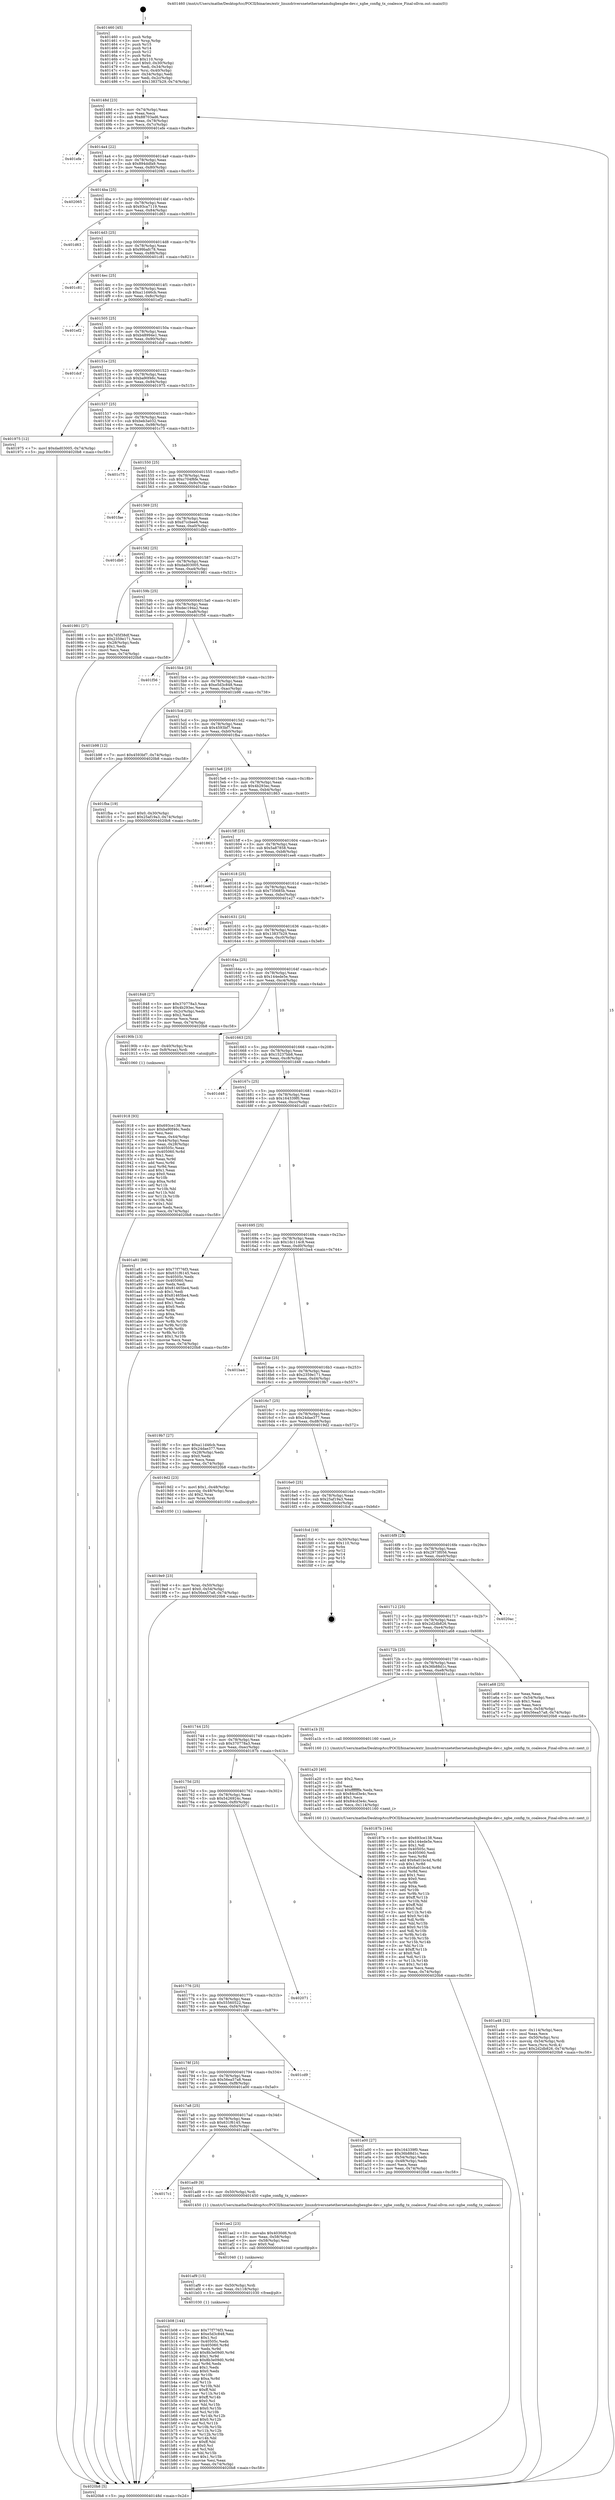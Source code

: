 digraph "0x401460" {
  label = "0x401460 (/mnt/c/Users/mathe/Desktop/tcc/POCII/binaries/extr_linuxdriversnetethernetamdxgbexgbe-dev.c_xgbe_config_tx_coalesce_Final-ollvm.out::main(0))"
  labelloc = "t"
  node[shape=record]

  Entry [label="",width=0.3,height=0.3,shape=circle,fillcolor=black,style=filled]
  "0x40148d" [label="{
     0x40148d [23]\l
     | [instrs]\l
     &nbsp;&nbsp;0x40148d \<+3\>: mov -0x74(%rbp),%eax\l
     &nbsp;&nbsp;0x401490 \<+2\>: mov %eax,%ecx\l
     &nbsp;&nbsp;0x401492 \<+6\>: sub $0x88703ad6,%ecx\l
     &nbsp;&nbsp;0x401498 \<+3\>: mov %eax,-0x78(%rbp)\l
     &nbsp;&nbsp;0x40149b \<+3\>: mov %ecx,-0x7c(%rbp)\l
     &nbsp;&nbsp;0x40149e \<+6\>: je 0000000000401efe \<main+0xa9e\>\l
  }"]
  "0x401efe" [label="{
     0x401efe\l
  }", style=dashed]
  "0x4014a4" [label="{
     0x4014a4 [22]\l
     | [instrs]\l
     &nbsp;&nbsp;0x4014a4 \<+5\>: jmp 00000000004014a9 \<main+0x49\>\l
     &nbsp;&nbsp;0x4014a9 \<+3\>: mov -0x78(%rbp),%eax\l
     &nbsp;&nbsp;0x4014ac \<+5\>: sub $0x894ddfa9,%eax\l
     &nbsp;&nbsp;0x4014b1 \<+3\>: mov %eax,-0x80(%rbp)\l
     &nbsp;&nbsp;0x4014b4 \<+6\>: je 0000000000402065 \<main+0xc05\>\l
  }"]
  Exit [label="",width=0.3,height=0.3,shape=circle,fillcolor=black,style=filled,peripheries=2]
  "0x402065" [label="{
     0x402065\l
  }", style=dashed]
  "0x4014ba" [label="{
     0x4014ba [25]\l
     | [instrs]\l
     &nbsp;&nbsp;0x4014ba \<+5\>: jmp 00000000004014bf \<main+0x5f\>\l
     &nbsp;&nbsp;0x4014bf \<+3\>: mov -0x78(%rbp),%eax\l
     &nbsp;&nbsp;0x4014c2 \<+5\>: sub $0x93ca7119,%eax\l
     &nbsp;&nbsp;0x4014c7 \<+6\>: mov %eax,-0x84(%rbp)\l
     &nbsp;&nbsp;0x4014cd \<+6\>: je 0000000000401d63 \<main+0x903\>\l
  }"]
  "0x401b08" [label="{
     0x401b08 [144]\l
     | [instrs]\l
     &nbsp;&nbsp;0x401b08 \<+5\>: mov $0x77f776f3,%eax\l
     &nbsp;&nbsp;0x401b0d \<+5\>: mov $0xe5d3c848,%esi\l
     &nbsp;&nbsp;0x401b12 \<+2\>: mov $0x1,%cl\l
     &nbsp;&nbsp;0x401b14 \<+7\>: mov 0x40505c,%edx\l
     &nbsp;&nbsp;0x401b1b \<+8\>: mov 0x405060,%r8d\l
     &nbsp;&nbsp;0x401b23 \<+3\>: mov %edx,%r9d\l
     &nbsp;&nbsp;0x401b26 \<+7\>: add $0x8b3e09d0,%r9d\l
     &nbsp;&nbsp;0x401b2d \<+4\>: sub $0x1,%r9d\l
     &nbsp;&nbsp;0x401b31 \<+7\>: sub $0x8b3e09d0,%r9d\l
     &nbsp;&nbsp;0x401b38 \<+4\>: imul %r9d,%edx\l
     &nbsp;&nbsp;0x401b3c \<+3\>: and $0x1,%edx\l
     &nbsp;&nbsp;0x401b3f \<+3\>: cmp $0x0,%edx\l
     &nbsp;&nbsp;0x401b42 \<+4\>: sete %r10b\l
     &nbsp;&nbsp;0x401b46 \<+4\>: cmp $0xa,%r8d\l
     &nbsp;&nbsp;0x401b4a \<+4\>: setl %r11b\l
     &nbsp;&nbsp;0x401b4e \<+3\>: mov %r10b,%bl\l
     &nbsp;&nbsp;0x401b51 \<+3\>: xor $0xff,%bl\l
     &nbsp;&nbsp;0x401b54 \<+3\>: mov %r11b,%r14b\l
     &nbsp;&nbsp;0x401b57 \<+4\>: xor $0xff,%r14b\l
     &nbsp;&nbsp;0x401b5b \<+3\>: xor $0x0,%cl\l
     &nbsp;&nbsp;0x401b5e \<+3\>: mov %bl,%r15b\l
     &nbsp;&nbsp;0x401b61 \<+4\>: and $0x0,%r15b\l
     &nbsp;&nbsp;0x401b65 \<+3\>: and %cl,%r10b\l
     &nbsp;&nbsp;0x401b68 \<+3\>: mov %r14b,%r12b\l
     &nbsp;&nbsp;0x401b6b \<+4\>: and $0x0,%r12b\l
     &nbsp;&nbsp;0x401b6f \<+3\>: and %cl,%r11b\l
     &nbsp;&nbsp;0x401b72 \<+3\>: or %r10b,%r15b\l
     &nbsp;&nbsp;0x401b75 \<+3\>: or %r11b,%r12b\l
     &nbsp;&nbsp;0x401b78 \<+3\>: xor %r12b,%r15b\l
     &nbsp;&nbsp;0x401b7b \<+3\>: or %r14b,%bl\l
     &nbsp;&nbsp;0x401b7e \<+3\>: xor $0xff,%bl\l
     &nbsp;&nbsp;0x401b81 \<+3\>: or $0x0,%cl\l
     &nbsp;&nbsp;0x401b84 \<+2\>: and %cl,%bl\l
     &nbsp;&nbsp;0x401b86 \<+3\>: or %bl,%r15b\l
     &nbsp;&nbsp;0x401b89 \<+4\>: test $0x1,%r15b\l
     &nbsp;&nbsp;0x401b8d \<+3\>: cmovne %esi,%eax\l
     &nbsp;&nbsp;0x401b90 \<+3\>: mov %eax,-0x74(%rbp)\l
     &nbsp;&nbsp;0x401b93 \<+5\>: jmp 00000000004020b8 \<main+0xc58\>\l
  }"]
  "0x401d63" [label="{
     0x401d63\l
  }", style=dashed]
  "0x4014d3" [label="{
     0x4014d3 [25]\l
     | [instrs]\l
     &nbsp;&nbsp;0x4014d3 \<+5\>: jmp 00000000004014d8 \<main+0x78\>\l
     &nbsp;&nbsp;0x4014d8 \<+3\>: mov -0x78(%rbp),%eax\l
     &nbsp;&nbsp;0x4014db \<+5\>: sub $0x99bafc78,%eax\l
     &nbsp;&nbsp;0x4014e0 \<+6\>: mov %eax,-0x88(%rbp)\l
     &nbsp;&nbsp;0x4014e6 \<+6\>: je 0000000000401c81 \<main+0x821\>\l
  }"]
  "0x401af9" [label="{
     0x401af9 [15]\l
     | [instrs]\l
     &nbsp;&nbsp;0x401af9 \<+4\>: mov -0x50(%rbp),%rdi\l
     &nbsp;&nbsp;0x401afd \<+6\>: mov %eax,-0x118(%rbp)\l
     &nbsp;&nbsp;0x401b03 \<+5\>: call 0000000000401030 \<free@plt\>\l
     | [calls]\l
     &nbsp;&nbsp;0x401030 \{1\} (unknown)\l
  }"]
  "0x401c81" [label="{
     0x401c81\l
  }", style=dashed]
  "0x4014ec" [label="{
     0x4014ec [25]\l
     | [instrs]\l
     &nbsp;&nbsp;0x4014ec \<+5\>: jmp 00000000004014f1 \<main+0x91\>\l
     &nbsp;&nbsp;0x4014f1 \<+3\>: mov -0x78(%rbp),%eax\l
     &nbsp;&nbsp;0x4014f4 \<+5\>: sub $0xa11d46cb,%eax\l
     &nbsp;&nbsp;0x4014f9 \<+6\>: mov %eax,-0x8c(%rbp)\l
     &nbsp;&nbsp;0x4014ff \<+6\>: je 0000000000401ef2 \<main+0xa92\>\l
  }"]
  "0x401ae2" [label="{
     0x401ae2 [23]\l
     | [instrs]\l
     &nbsp;&nbsp;0x401ae2 \<+10\>: movabs $0x4030d6,%rdi\l
     &nbsp;&nbsp;0x401aec \<+3\>: mov %eax,-0x58(%rbp)\l
     &nbsp;&nbsp;0x401aef \<+3\>: mov -0x58(%rbp),%esi\l
     &nbsp;&nbsp;0x401af2 \<+2\>: mov $0x0,%al\l
     &nbsp;&nbsp;0x401af4 \<+5\>: call 0000000000401040 \<printf@plt\>\l
     | [calls]\l
     &nbsp;&nbsp;0x401040 \{1\} (unknown)\l
  }"]
  "0x401ef2" [label="{
     0x401ef2\l
  }", style=dashed]
  "0x401505" [label="{
     0x401505 [25]\l
     | [instrs]\l
     &nbsp;&nbsp;0x401505 \<+5\>: jmp 000000000040150a \<main+0xaa\>\l
     &nbsp;&nbsp;0x40150a \<+3\>: mov -0x78(%rbp),%eax\l
     &nbsp;&nbsp;0x40150d \<+5\>: sub $0xb48994e1,%eax\l
     &nbsp;&nbsp;0x401512 \<+6\>: mov %eax,-0x90(%rbp)\l
     &nbsp;&nbsp;0x401518 \<+6\>: je 0000000000401dcf \<main+0x96f\>\l
  }"]
  "0x4017c1" [label="{
     0x4017c1\l
  }", style=dashed]
  "0x401dcf" [label="{
     0x401dcf\l
  }", style=dashed]
  "0x40151e" [label="{
     0x40151e [25]\l
     | [instrs]\l
     &nbsp;&nbsp;0x40151e \<+5\>: jmp 0000000000401523 \<main+0xc3\>\l
     &nbsp;&nbsp;0x401523 \<+3\>: mov -0x78(%rbp),%eax\l
     &nbsp;&nbsp;0x401526 \<+5\>: sub $0xba90f46c,%eax\l
     &nbsp;&nbsp;0x40152b \<+6\>: mov %eax,-0x94(%rbp)\l
     &nbsp;&nbsp;0x401531 \<+6\>: je 0000000000401975 \<main+0x515\>\l
  }"]
  "0x401ad9" [label="{
     0x401ad9 [9]\l
     | [instrs]\l
     &nbsp;&nbsp;0x401ad9 \<+4\>: mov -0x50(%rbp),%rdi\l
     &nbsp;&nbsp;0x401add \<+5\>: call 0000000000401450 \<xgbe_config_tx_coalesce\>\l
     | [calls]\l
     &nbsp;&nbsp;0x401450 \{1\} (/mnt/c/Users/mathe/Desktop/tcc/POCII/binaries/extr_linuxdriversnetethernetamdxgbexgbe-dev.c_xgbe_config_tx_coalesce_Final-ollvm.out::xgbe_config_tx_coalesce)\l
  }"]
  "0x401975" [label="{
     0x401975 [12]\l
     | [instrs]\l
     &nbsp;&nbsp;0x401975 \<+7\>: movl $0xdad03005,-0x74(%rbp)\l
     &nbsp;&nbsp;0x40197c \<+5\>: jmp 00000000004020b8 \<main+0xc58\>\l
  }"]
  "0x401537" [label="{
     0x401537 [25]\l
     | [instrs]\l
     &nbsp;&nbsp;0x401537 \<+5\>: jmp 000000000040153c \<main+0xdc\>\l
     &nbsp;&nbsp;0x40153c \<+3\>: mov -0x78(%rbp),%eax\l
     &nbsp;&nbsp;0x40153f \<+5\>: sub $0xbeb3a032,%eax\l
     &nbsp;&nbsp;0x401544 \<+6\>: mov %eax,-0x98(%rbp)\l
     &nbsp;&nbsp;0x40154a \<+6\>: je 0000000000401c75 \<main+0x815\>\l
  }"]
  "0x401a48" [label="{
     0x401a48 [32]\l
     | [instrs]\l
     &nbsp;&nbsp;0x401a48 \<+6\>: mov -0x114(%rbp),%ecx\l
     &nbsp;&nbsp;0x401a4e \<+3\>: imul %eax,%ecx\l
     &nbsp;&nbsp;0x401a51 \<+4\>: mov -0x50(%rbp),%rsi\l
     &nbsp;&nbsp;0x401a55 \<+4\>: movslq -0x54(%rbp),%rdi\l
     &nbsp;&nbsp;0x401a59 \<+3\>: mov %ecx,(%rsi,%rdi,4)\l
     &nbsp;&nbsp;0x401a5c \<+7\>: movl $0x2d2db826,-0x74(%rbp)\l
     &nbsp;&nbsp;0x401a63 \<+5\>: jmp 00000000004020b8 \<main+0xc58\>\l
  }"]
  "0x401c75" [label="{
     0x401c75\l
  }", style=dashed]
  "0x401550" [label="{
     0x401550 [25]\l
     | [instrs]\l
     &nbsp;&nbsp;0x401550 \<+5\>: jmp 0000000000401555 \<main+0xf5\>\l
     &nbsp;&nbsp;0x401555 \<+3\>: mov -0x78(%rbp),%eax\l
     &nbsp;&nbsp;0x401558 \<+5\>: sub $0xc704f6fe,%eax\l
     &nbsp;&nbsp;0x40155d \<+6\>: mov %eax,-0x9c(%rbp)\l
     &nbsp;&nbsp;0x401563 \<+6\>: je 0000000000401fae \<main+0xb4e\>\l
  }"]
  "0x401a20" [label="{
     0x401a20 [40]\l
     | [instrs]\l
     &nbsp;&nbsp;0x401a20 \<+5\>: mov $0x2,%ecx\l
     &nbsp;&nbsp;0x401a25 \<+1\>: cltd\l
     &nbsp;&nbsp;0x401a26 \<+2\>: idiv %ecx\l
     &nbsp;&nbsp;0x401a28 \<+6\>: imul $0xfffffffe,%edx,%ecx\l
     &nbsp;&nbsp;0x401a2e \<+6\>: sub $0x84cd3e4c,%ecx\l
     &nbsp;&nbsp;0x401a34 \<+3\>: add $0x1,%ecx\l
     &nbsp;&nbsp;0x401a37 \<+6\>: add $0x84cd3e4c,%ecx\l
     &nbsp;&nbsp;0x401a3d \<+6\>: mov %ecx,-0x114(%rbp)\l
     &nbsp;&nbsp;0x401a43 \<+5\>: call 0000000000401160 \<next_i\>\l
     | [calls]\l
     &nbsp;&nbsp;0x401160 \{1\} (/mnt/c/Users/mathe/Desktop/tcc/POCII/binaries/extr_linuxdriversnetethernetamdxgbexgbe-dev.c_xgbe_config_tx_coalesce_Final-ollvm.out::next_i)\l
  }"]
  "0x401fae" [label="{
     0x401fae\l
  }", style=dashed]
  "0x401569" [label="{
     0x401569 [25]\l
     | [instrs]\l
     &nbsp;&nbsp;0x401569 \<+5\>: jmp 000000000040156e \<main+0x10e\>\l
     &nbsp;&nbsp;0x40156e \<+3\>: mov -0x78(%rbp),%eax\l
     &nbsp;&nbsp;0x401571 \<+5\>: sub $0xd7ccbee6,%eax\l
     &nbsp;&nbsp;0x401576 \<+6\>: mov %eax,-0xa0(%rbp)\l
     &nbsp;&nbsp;0x40157c \<+6\>: je 0000000000401db0 \<main+0x950\>\l
  }"]
  "0x4017a8" [label="{
     0x4017a8 [25]\l
     | [instrs]\l
     &nbsp;&nbsp;0x4017a8 \<+5\>: jmp 00000000004017ad \<main+0x34d\>\l
     &nbsp;&nbsp;0x4017ad \<+3\>: mov -0x78(%rbp),%eax\l
     &nbsp;&nbsp;0x4017b0 \<+5\>: sub $0x631f6145,%eax\l
     &nbsp;&nbsp;0x4017b5 \<+6\>: mov %eax,-0xfc(%rbp)\l
     &nbsp;&nbsp;0x4017bb \<+6\>: je 0000000000401ad9 \<main+0x679\>\l
  }"]
  "0x401db0" [label="{
     0x401db0\l
  }", style=dashed]
  "0x401582" [label="{
     0x401582 [25]\l
     | [instrs]\l
     &nbsp;&nbsp;0x401582 \<+5\>: jmp 0000000000401587 \<main+0x127\>\l
     &nbsp;&nbsp;0x401587 \<+3\>: mov -0x78(%rbp),%eax\l
     &nbsp;&nbsp;0x40158a \<+5\>: sub $0xdad03005,%eax\l
     &nbsp;&nbsp;0x40158f \<+6\>: mov %eax,-0xa4(%rbp)\l
     &nbsp;&nbsp;0x401595 \<+6\>: je 0000000000401981 \<main+0x521\>\l
  }"]
  "0x401a00" [label="{
     0x401a00 [27]\l
     | [instrs]\l
     &nbsp;&nbsp;0x401a00 \<+5\>: mov $0x164339f0,%eax\l
     &nbsp;&nbsp;0x401a05 \<+5\>: mov $0x36b88d1c,%ecx\l
     &nbsp;&nbsp;0x401a0a \<+3\>: mov -0x54(%rbp),%edx\l
     &nbsp;&nbsp;0x401a0d \<+3\>: cmp -0x48(%rbp),%edx\l
     &nbsp;&nbsp;0x401a10 \<+3\>: cmovl %ecx,%eax\l
     &nbsp;&nbsp;0x401a13 \<+3\>: mov %eax,-0x74(%rbp)\l
     &nbsp;&nbsp;0x401a16 \<+5\>: jmp 00000000004020b8 \<main+0xc58\>\l
  }"]
  "0x401981" [label="{
     0x401981 [27]\l
     | [instrs]\l
     &nbsp;&nbsp;0x401981 \<+5\>: mov $0x7d5f38df,%eax\l
     &nbsp;&nbsp;0x401986 \<+5\>: mov $0x2359e171,%ecx\l
     &nbsp;&nbsp;0x40198b \<+3\>: mov -0x28(%rbp),%edx\l
     &nbsp;&nbsp;0x40198e \<+3\>: cmp $0x1,%edx\l
     &nbsp;&nbsp;0x401991 \<+3\>: cmovl %ecx,%eax\l
     &nbsp;&nbsp;0x401994 \<+3\>: mov %eax,-0x74(%rbp)\l
     &nbsp;&nbsp;0x401997 \<+5\>: jmp 00000000004020b8 \<main+0xc58\>\l
  }"]
  "0x40159b" [label="{
     0x40159b [25]\l
     | [instrs]\l
     &nbsp;&nbsp;0x40159b \<+5\>: jmp 00000000004015a0 \<main+0x140\>\l
     &nbsp;&nbsp;0x4015a0 \<+3\>: mov -0x78(%rbp),%eax\l
     &nbsp;&nbsp;0x4015a3 \<+5\>: sub $0xdec194a2,%eax\l
     &nbsp;&nbsp;0x4015a8 \<+6\>: mov %eax,-0xa8(%rbp)\l
     &nbsp;&nbsp;0x4015ae \<+6\>: je 0000000000401f56 \<main+0xaf6\>\l
  }"]
  "0x40178f" [label="{
     0x40178f [25]\l
     | [instrs]\l
     &nbsp;&nbsp;0x40178f \<+5\>: jmp 0000000000401794 \<main+0x334\>\l
     &nbsp;&nbsp;0x401794 \<+3\>: mov -0x78(%rbp),%eax\l
     &nbsp;&nbsp;0x401797 \<+5\>: sub $0x56ea57a8,%eax\l
     &nbsp;&nbsp;0x40179c \<+6\>: mov %eax,-0xf8(%rbp)\l
     &nbsp;&nbsp;0x4017a2 \<+6\>: je 0000000000401a00 \<main+0x5a0\>\l
  }"]
  "0x401f56" [label="{
     0x401f56\l
  }", style=dashed]
  "0x4015b4" [label="{
     0x4015b4 [25]\l
     | [instrs]\l
     &nbsp;&nbsp;0x4015b4 \<+5\>: jmp 00000000004015b9 \<main+0x159\>\l
     &nbsp;&nbsp;0x4015b9 \<+3\>: mov -0x78(%rbp),%eax\l
     &nbsp;&nbsp;0x4015bc \<+5\>: sub $0xe5d3c848,%eax\l
     &nbsp;&nbsp;0x4015c1 \<+6\>: mov %eax,-0xac(%rbp)\l
     &nbsp;&nbsp;0x4015c7 \<+6\>: je 0000000000401b98 \<main+0x738\>\l
  }"]
  "0x401cd9" [label="{
     0x401cd9\l
  }", style=dashed]
  "0x401b98" [label="{
     0x401b98 [12]\l
     | [instrs]\l
     &nbsp;&nbsp;0x401b98 \<+7\>: movl $0x4593bf7,-0x74(%rbp)\l
     &nbsp;&nbsp;0x401b9f \<+5\>: jmp 00000000004020b8 \<main+0xc58\>\l
  }"]
  "0x4015cd" [label="{
     0x4015cd [25]\l
     | [instrs]\l
     &nbsp;&nbsp;0x4015cd \<+5\>: jmp 00000000004015d2 \<main+0x172\>\l
     &nbsp;&nbsp;0x4015d2 \<+3\>: mov -0x78(%rbp),%eax\l
     &nbsp;&nbsp;0x4015d5 \<+5\>: sub $0x4593bf7,%eax\l
     &nbsp;&nbsp;0x4015da \<+6\>: mov %eax,-0xb0(%rbp)\l
     &nbsp;&nbsp;0x4015e0 \<+6\>: je 0000000000401fba \<main+0xb5a\>\l
  }"]
  "0x401776" [label="{
     0x401776 [25]\l
     | [instrs]\l
     &nbsp;&nbsp;0x401776 \<+5\>: jmp 000000000040177b \<main+0x31b\>\l
     &nbsp;&nbsp;0x40177b \<+3\>: mov -0x78(%rbp),%eax\l
     &nbsp;&nbsp;0x40177e \<+5\>: sub $0x55560522,%eax\l
     &nbsp;&nbsp;0x401783 \<+6\>: mov %eax,-0xf4(%rbp)\l
     &nbsp;&nbsp;0x401789 \<+6\>: je 0000000000401cd9 \<main+0x879\>\l
  }"]
  "0x401fba" [label="{
     0x401fba [19]\l
     | [instrs]\l
     &nbsp;&nbsp;0x401fba \<+7\>: movl $0x0,-0x30(%rbp)\l
     &nbsp;&nbsp;0x401fc1 \<+7\>: movl $0x25af19a3,-0x74(%rbp)\l
     &nbsp;&nbsp;0x401fc8 \<+5\>: jmp 00000000004020b8 \<main+0xc58\>\l
  }"]
  "0x4015e6" [label="{
     0x4015e6 [25]\l
     | [instrs]\l
     &nbsp;&nbsp;0x4015e6 \<+5\>: jmp 00000000004015eb \<main+0x18b\>\l
     &nbsp;&nbsp;0x4015eb \<+3\>: mov -0x78(%rbp),%eax\l
     &nbsp;&nbsp;0x4015ee \<+5\>: sub $0x4b293ec,%eax\l
     &nbsp;&nbsp;0x4015f3 \<+6\>: mov %eax,-0xb4(%rbp)\l
     &nbsp;&nbsp;0x4015f9 \<+6\>: je 0000000000401863 \<main+0x403\>\l
  }"]
  "0x402071" [label="{
     0x402071\l
  }", style=dashed]
  "0x401863" [label="{
     0x401863\l
  }", style=dashed]
  "0x4015ff" [label="{
     0x4015ff [25]\l
     | [instrs]\l
     &nbsp;&nbsp;0x4015ff \<+5\>: jmp 0000000000401604 \<main+0x1a4\>\l
     &nbsp;&nbsp;0x401604 \<+3\>: mov -0x78(%rbp),%eax\l
     &nbsp;&nbsp;0x401607 \<+5\>: sub $0x5a87858,%eax\l
     &nbsp;&nbsp;0x40160c \<+6\>: mov %eax,-0xb8(%rbp)\l
     &nbsp;&nbsp;0x401612 \<+6\>: je 0000000000401ee6 \<main+0xa86\>\l
  }"]
  "0x4019e9" [label="{
     0x4019e9 [23]\l
     | [instrs]\l
     &nbsp;&nbsp;0x4019e9 \<+4\>: mov %rax,-0x50(%rbp)\l
     &nbsp;&nbsp;0x4019ed \<+7\>: movl $0x0,-0x54(%rbp)\l
     &nbsp;&nbsp;0x4019f4 \<+7\>: movl $0x56ea57a8,-0x74(%rbp)\l
     &nbsp;&nbsp;0x4019fb \<+5\>: jmp 00000000004020b8 \<main+0xc58\>\l
  }"]
  "0x401ee6" [label="{
     0x401ee6\l
  }", style=dashed]
  "0x401618" [label="{
     0x401618 [25]\l
     | [instrs]\l
     &nbsp;&nbsp;0x401618 \<+5\>: jmp 000000000040161d \<main+0x1bd\>\l
     &nbsp;&nbsp;0x40161d \<+3\>: mov -0x78(%rbp),%eax\l
     &nbsp;&nbsp;0x401620 \<+5\>: sub $0x735685b,%eax\l
     &nbsp;&nbsp;0x401625 \<+6\>: mov %eax,-0xbc(%rbp)\l
     &nbsp;&nbsp;0x40162b \<+6\>: je 0000000000401e27 \<main+0x9c7\>\l
  }"]
  "0x401918" [label="{
     0x401918 [93]\l
     | [instrs]\l
     &nbsp;&nbsp;0x401918 \<+5\>: mov $0x693ce138,%ecx\l
     &nbsp;&nbsp;0x40191d \<+5\>: mov $0xba90f46c,%edx\l
     &nbsp;&nbsp;0x401922 \<+2\>: xor %esi,%esi\l
     &nbsp;&nbsp;0x401924 \<+3\>: mov %eax,-0x44(%rbp)\l
     &nbsp;&nbsp;0x401927 \<+3\>: mov -0x44(%rbp),%eax\l
     &nbsp;&nbsp;0x40192a \<+3\>: mov %eax,-0x28(%rbp)\l
     &nbsp;&nbsp;0x40192d \<+7\>: mov 0x40505c,%eax\l
     &nbsp;&nbsp;0x401934 \<+8\>: mov 0x405060,%r8d\l
     &nbsp;&nbsp;0x40193c \<+3\>: sub $0x1,%esi\l
     &nbsp;&nbsp;0x40193f \<+3\>: mov %eax,%r9d\l
     &nbsp;&nbsp;0x401942 \<+3\>: add %esi,%r9d\l
     &nbsp;&nbsp;0x401945 \<+4\>: imul %r9d,%eax\l
     &nbsp;&nbsp;0x401949 \<+3\>: and $0x1,%eax\l
     &nbsp;&nbsp;0x40194c \<+3\>: cmp $0x0,%eax\l
     &nbsp;&nbsp;0x40194f \<+4\>: sete %r10b\l
     &nbsp;&nbsp;0x401953 \<+4\>: cmp $0xa,%r8d\l
     &nbsp;&nbsp;0x401957 \<+4\>: setl %r11b\l
     &nbsp;&nbsp;0x40195b \<+3\>: mov %r10b,%bl\l
     &nbsp;&nbsp;0x40195e \<+3\>: and %r11b,%bl\l
     &nbsp;&nbsp;0x401961 \<+3\>: xor %r11b,%r10b\l
     &nbsp;&nbsp;0x401964 \<+3\>: or %r10b,%bl\l
     &nbsp;&nbsp;0x401967 \<+3\>: test $0x1,%bl\l
     &nbsp;&nbsp;0x40196a \<+3\>: cmovne %edx,%ecx\l
     &nbsp;&nbsp;0x40196d \<+3\>: mov %ecx,-0x74(%rbp)\l
     &nbsp;&nbsp;0x401970 \<+5\>: jmp 00000000004020b8 \<main+0xc58\>\l
  }"]
  "0x401e27" [label="{
     0x401e27\l
  }", style=dashed]
  "0x401631" [label="{
     0x401631 [25]\l
     | [instrs]\l
     &nbsp;&nbsp;0x401631 \<+5\>: jmp 0000000000401636 \<main+0x1d6\>\l
     &nbsp;&nbsp;0x401636 \<+3\>: mov -0x78(%rbp),%eax\l
     &nbsp;&nbsp;0x401639 \<+5\>: sub $0x13837b29,%eax\l
     &nbsp;&nbsp;0x40163e \<+6\>: mov %eax,-0xc0(%rbp)\l
     &nbsp;&nbsp;0x401644 \<+6\>: je 0000000000401848 \<main+0x3e8\>\l
  }"]
  "0x40175d" [label="{
     0x40175d [25]\l
     | [instrs]\l
     &nbsp;&nbsp;0x40175d \<+5\>: jmp 0000000000401762 \<main+0x302\>\l
     &nbsp;&nbsp;0x401762 \<+3\>: mov -0x78(%rbp),%eax\l
     &nbsp;&nbsp;0x401765 \<+5\>: sub $0x5426924c,%eax\l
     &nbsp;&nbsp;0x40176a \<+6\>: mov %eax,-0xf0(%rbp)\l
     &nbsp;&nbsp;0x401770 \<+6\>: je 0000000000402071 \<main+0xc11\>\l
  }"]
  "0x401848" [label="{
     0x401848 [27]\l
     | [instrs]\l
     &nbsp;&nbsp;0x401848 \<+5\>: mov $0x370778a3,%eax\l
     &nbsp;&nbsp;0x40184d \<+5\>: mov $0x4b293ec,%ecx\l
     &nbsp;&nbsp;0x401852 \<+3\>: mov -0x2c(%rbp),%edx\l
     &nbsp;&nbsp;0x401855 \<+3\>: cmp $0x2,%edx\l
     &nbsp;&nbsp;0x401858 \<+3\>: cmovne %ecx,%eax\l
     &nbsp;&nbsp;0x40185b \<+3\>: mov %eax,-0x74(%rbp)\l
     &nbsp;&nbsp;0x40185e \<+5\>: jmp 00000000004020b8 \<main+0xc58\>\l
  }"]
  "0x40164a" [label="{
     0x40164a [25]\l
     | [instrs]\l
     &nbsp;&nbsp;0x40164a \<+5\>: jmp 000000000040164f \<main+0x1ef\>\l
     &nbsp;&nbsp;0x40164f \<+3\>: mov -0x78(%rbp),%eax\l
     &nbsp;&nbsp;0x401652 \<+5\>: sub $0x144ede5e,%eax\l
     &nbsp;&nbsp;0x401657 \<+6\>: mov %eax,-0xc4(%rbp)\l
     &nbsp;&nbsp;0x40165d \<+6\>: je 000000000040190b \<main+0x4ab\>\l
  }"]
  "0x4020b8" [label="{
     0x4020b8 [5]\l
     | [instrs]\l
     &nbsp;&nbsp;0x4020b8 \<+5\>: jmp 000000000040148d \<main+0x2d\>\l
  }"]
  "0x401460" [label="{
     0x401460 [45]\l
     | [instrs]\l
     &nbsp;&nbsp;0x401460 \<+1\>: push %rbp\l
     &nbsp;&nbsp;0x401461 \<+3\>: mov %rsp,%rbp\l
     &nbsp;&nbsp;0x401464 \<+2\>: push %r15\l
     &nbsp;&nbsp;0x401466 \<+2\>: push %r14\l
     &nbsp;&nbsp;0x401468 \<+2\>: push %r12\l
     &nbsp;&nbsp;0x40146a \<+1\>: push %rbx\l
     &nbsp;&nbsp;0x40146b \<+7\>: sub $0x110,%rsp\l
     &nbsp;&nbsp;0x401472 \<+7\>: movl $0x0,-0x30(%rbp)\l
     &nbsp;&nbsp;0x401479 \<+3\>: mov %edi,-0x34(%rbp)\l
     &nbsp;&nbsp;0x40147c \<+4\>: mov %rsi,-0x40(%rbp)\l
     &nbsp;&nbsp;0x401480 \<+3\>: mov -0x34(%rbp),%edi\l
     &nbsp;&nbsp;0x401483 \<+3\>: mov %edi,-0x2c(%rbp)\l
     &nbsp;&nbsp;0x401486 \<+7\>: movl $0x13837b29,-0x74(%rbp)\l
  }"]
  "0x40187b" [label="{
     0x40187b [144]\l
     | [instrs]\l
     &nbsp;&nbsp;0x40187b \<+5\>: mov $0x693ce138,%eax\l
     &nbsp;&nbsp;0x401880 \<+5\>: mov $0x144ede5e,%ecx\l
     &nbsp;&nbsp;0x401885 \<+2\>: mov $0x1,%dl\l
     &nbsp;&nbsp;0x401887 \<+7\>: mov 0x40505c,%esi\l
     &nbsp;&nbsp;0x40188e \<+7\>: mov 0x405060,%edi\l
     &nbsp;&nbsp;0x401895 \<+3\>: mov %esi,%r8d\l
     &nbsp;&nbsp;0x401898 \<+7\>: add $0x6a01bc4d,%r8d\l
     &nbsp;&nbsp;0x40189f \<+4\>: sub $0x1,%r8d\l
     &nbsp;&nbsp;0x4018a3 \<+7\>: sub $0x6a01bc4d,%r8d\l
     &nbsp;&nbsp;0x4018aa \<+4\>: imul %r8d,%esi\l
     &nbsp;&nbsp;0x4018ae \<+3\>: and $0x1,%esi\l
     &nbsp;&nbsp;0x4018b1 \<+3\>: cmp $0x0,%esi\l
     &nbsp;&nbsp;0x4018b4 \<+4\>: sete %r9b\l
     &nbsp;&nbsp;0x4018b8 \<+3\>: cmp $0xa,%edi\l
     &nbsp;&nbsp;0x4018bb \<+4\>: setl %r10b\l
     &nbsp;&nbsp;0x4018bf \<+3\>: mov %r9b,%r11b\l
     &nbsp;&nbsp;0x4018c2 \<+4\>: xor $0xff,%r11b\l
     &nbsp;&nbsp;0x4018c6 \<+3\>: mov %r10b,%bl\l
     &nbsp;&nbsp;0x4018c9 \<+3\>: xor $0xff,%bl\l
     &nbsp;&nbsp;0x4018cc \<+3\>: xor $0x0,%dl\l
     &nbsp;&nbsp;0x4018cf \<+3\>: mov %r11b,%r14b\l
     &nbsp;&nbsp;0x4018d2 \<+4\>: and $0x0,%r14b\l
     &nbsp;&nbsp;0x4018d6 \<+3\>: and %dl,%r9b\l
     &nbsp;&nbsp;0x4018d9 \<+3\>: mov %bl,%r15b\l
     &nbsp;&nbsp;0x4018dc \<+4\>: and $0x0,%r15b\l
     &nbsp;&nbsp;0x4018e0 \<+3\>: and %dl,%r10b\l
     &nbsp;&nbsp;0x4018e3 \<+3\>: or %r9b,%r14b\l
     &nbsp;&nbsp;0x4018e6 \<+3\>: or %r10b,%r15b\l
     &nbsp;&nbsp;0x4018e9 \<+3\>: xor %r15b,%r14b\l
     &nbsp;&nbsp;0x4018ec \<+3\>: or %bl,%r11b\l
     &nbsp;&nbsp;0x4018ef \<+4\>: xor $0xff,%r11b\l
     &nbsp;&nbsp;0x4018f3 \<+3\>: or $0x0,%dl\l
     &nbsp;&nbsp;0x4018f6 \<+3\>: and %dl,%r11b\l
     &nbsp;&nbsp;0x4018f9 \<+3\>: or %r11b,%r14b\l
     &nbsp;&nbsp;0x4018fc \<+4\>: test $0x1,%r14b\l
     &nbsp;&nbsp;0x401900 \<+3\>: cmovne %ecx,%eax\l
     &nbsp;&nbsp;0x401903 \<+3\>: mov %eax,-0x74(%rbp)\l
     &nbsp;&nbsp;0x401906 \<+5\>: jmp 00000000004020b8 \<main+0xc58\>\l
  }"]
  "0x40190b" [label="{
     0x40190b [13]\l
     | [instrs]\l
     &nbsp;&nbsp;0x40190b \<+4\>: mov -0x40(%rbp),%rax\l
     &nbsp;&nbsp;0x40190f \<+4\>: mov 0x8(%rax),%rdi\l
     &nbsp;&nbsp;0x401913 \<+5\>: call 0000000000401060 \<atoi@plt\>\l
     | [calls]\l
     &nbsp;&nbsp;0x401060 \{1\} (unknown)\l
  }"]
  "0x401663" [label="{
     0x401663 [25]\l
     | [instrs]\l
     &nbsp;&nbsp;0x401663 \<+5\>: jmp 0000000000401668 \<main+0x208\>\l
     &nbsp;&nbsp;0x401668 \<+3\>: mov -0x78(%rbp),%eax\l
     &nbsp;&nbsp;0x40166b \<+5\>: sub $0x15237bb8,%eax\l
     &nbsp;&nbsp;0x401670 \<+6\>: mov %eax,-0xc8(%rbp)\l
     &nbsp;&nbsp;0x401676 \<+6\>: je 0000000000401d48 \<main+0x8e8\>\l
  }"]
  "0x401744" [label="{
     0x401744 [25]\l
     | [instrs]\l
     &nbsp;&nbsp;0x401744 \<+5\>: jmp 0000000000401749 \<main+0x2e9\>\l
     &nbsp;&nbsp;0x401749 \<+3\>: mov -0x78(%rbp),%eax\l
     &nbsp;&nbsp;0x40174c \<+5\>: sub $0x370778a3,%eax\l
     &nbsp;&nbsp;0x401751 \<+6\>: mov %eax,-0xec(%rbp)\l
     &nbsp;&nbsp;0x401757 \<+6\>: je 000000000040187b \<main+0x41b\>\l
  }"]
  "0x401d48" [label="{
     0x401d48\l
  }", style=dashed]
  "0x40167c" [label="{
     0x40167c [25]\l
     | [instrs]\l
     &nbsp;&nbsp;0x40167c \<+5\>: jmp 0000000000401681 \<main+0x221\>\l
     &nbsp;&nbsp;0x401681 \<+3\>: mov -0x78(%rbp),%eax\l
     &nbsp;&nbsp;0x401684 \<+5\>: sub $0x164339f0,%eax\l
     &nbsp;&nbsp;0x401689 \<+6\>: mov %eax,-0xcc(%rbp)\l
     &nbsp;&nbsp;0x40168f \<+6\>: je 0000000000401a81 \<main+0x621\>\l
  }"]
  "0x401a1b" [label="{
     0x401a1b [5]\l
     | [instrs]\l
     &nbsp;&nbsp;0x401a1b \<+5\>: call 0000000000401160 \<next_i\>\l
     | [calls]\l
     &nbsp;&nbsp;0x401160 \{1\} (/mnt/c/Users/mathe/Desktop/tcc/POCII/binaries/extr_linuxdriversnetethernetamdxgbexgbe-dev.c_xgbe_config_tx_coalesce_Final-ollvm.out::next_i)\l
  }"]
  "0x401a81" [label="{
     0x401a81 [88]\l
     | [instrs]\l
     &nbsp;&nbsp;0x401a81 \<+5\>: mov $0x77f776f3,%eax\l
     &nbsp;&nbsp;0x401a86 \<+5\>: mov $0x631f6145,%ecx\l
     &nbsp;&nbsp;0x401a8b \<+7\>: mov 0x40505c,%edx\l
     &nbsp;&nbsp;0x401a92 \<+7\>: mov 0x405060,%esi\l
     &nbsp;&nbsp;0x401a99 \<+2\>: mov %edx,%edi\l
     &nbsp;&nbsp;0x401a9b \<+6\>: add $0x81465be4,%edi\l
     &nbsp;&nbsp;0x401aa1 \<+3\>: sub $0x1,%edi\l
     &nbsp;&nbsp;0x401aa4 \<+6\>: sub $0x81465be4,%edi\l
     &nbsp;&nbsp;0x401aaa \<+3\>: imul %edi,%edx\l
     &nbsp;&nbsp;0x401aad \<+3\>: and $0x1,%edx\l
     &nbsp;&nbsp;0x401ab0 \<+3\>: cmp $0x0,%edx\l
     &nbsp;&nbsp;0x401ab3 \<+4\>: sete %r8b\l
     &nbsp;&nbsp;0x401ab7 \<+3\>: cmp $0xa,%esi\l
     &nbsp;&nbsp;0x401aba \<+4\>: setl %r9b\l
     &nbsp;&nbsp;0x401abe \<+3\>: mov %r8b,%r10b\l
     &nbsp;&nbsp;0x401ac1 \<+3\>: and %r9b,%r10b\l
     &nbsp;&nbsp;0x401ac4 \<+3\>: xor %r9b,%r8b\l
     &nbsp;&nbsp;0x401ac7 \<+3\>: or %r8b,%r10b\l
     &nbsp;&nbsp;0x401aca \<+4\>: test $0x1,%r10b\l
     &nbsp;&nbsp;0x401ace \<+3\>: cmovne %ecx,%eax\l
     &nbsp;&nbsp;0x401ad1 \<+3\>: mov %eax,-0x74(%rbp)\l
     &nbsp;&nbsp;0x401ad4 \<+5\>: jmp 00000000004020b8 \<main+0xc58\>\l
  }"]
  "0x401695" [label="{
     0x401695 [25]\l
     | [instrs]\l
     &nbsp;&nbsp;0x401695 \<+5\>: jmp 000000000040169a \<main+0x23a\>\l
     &nbsp;&nbsp;0x40169a \<+3\>: mov -0x78(%rbp),%eax\l
     &nbsp;&nbsp;0x40169d \<+5\>: sub $0x1dc114c8,%eax\l
     &nbsp;&nbsp;0x4016a2 \<+6\>: mov %eax,-0xd0(%rbp)\l
     &nbsp;&nbsp;0x4016a8 \<+6\>: je 0000000000401ba4 \<main+0x744\>\l
  }"]
  "0x40172b" [label="{
     0x40172b [25]\l
     | [instrs]\l
     &nbsp;&nbsp;0x40172b \<+5\>: jmp 0000000000401730 \<main+0x2d0\>\l
     &nbsp;&nbsp;0x401730 \<+3\>: mov -0x78(%rbp),%eax\l
     &nbsp;&nbsp;0x401733 \<+5\>: sub $0x36b88d1c,%eax\l
     &nbsp;&nbsp;0x401738 \<+6\>: mov %eax,-0xe8(%rbp)\l
     &nbsp;&nbsp;0x40173e \<+6\>: je 0000000000401a1b \<main+0x5bb\>\l
  }"]
  "0x401ba4" [label="{
     0x401ba4\l
  }", style=dashed]
  "0x4016ae" [label="{
     0x4016ae [25]\l
     | [instrs]\l
     &nbsp;&nbsp;0x4016ae \<+5\>: jmp 00000000004016b3 \<main+0x253\>\l
     &nbsp;&nbsp;0x4016b3 \<+3\>: mov -0x78(%rbp),%eax\l
     &nbsp;&nbsp;0x4016b6 \<+5\>: sub $0x2359e171,%eax\l
     &nbsp;&nbsp;0x4016bb \<+6\>: mov %eax,-0xd4(%rbp)\l
     &nbsp;&nbsp;0x4016c1 \<+6\>: je 00000000004019b7 \<main+0x557\>\l
  }"]
  "0x401a68" [label="{
     0x401a68 [25]\l
     | [instrs]\l
     &nbsp;&nbsp;0x401a68 \<+2\>: xor %eax,%eax\l
     &nbsp;&nbsp;0x401a6a \<+3\>: mov -0x54(%rbp),%ecx\l
     &nbsp;&nbsp;0x401a6d \<+3\>: sub $0x1,%eax\l
     &nbsp;&nbsp;0x401a70 \<+2\>: sub %eax,%ecx\l
     &nbsp;&nbsp;0x401a72 \<+3\>: mov %ecx,-0x54(%rbp)\l
     &nbsp;&nbsp;0x401a75 \<+7\>: movl $0x56ea57a8,-0x74(%rbp)\l
     &nbsp;&nbsp;0x401a7c \<+5\>: jmp 00000000004020b8 \<main+0xc58\>\l
  }"]
  "0x4019b7" [label="{
     0x4019b7 [27]\l
     | [instrs]\l
     &nbsp;&nbsp;0x4019b7 \<+5\>: mov $0xa11d46cb,%eax\l
     &nbsp;&nbsp;0x4019bc \<+5\>: mov $0x24dae377,%ecx\l
     &nbsp;&nbsp;0x4019c1 \<+3\>: mov -0x28(%rbp),%edx\l
     &nbsp;&nbsp;0x4019c4 \<+3\>: cmp $0x0,%edx\l
     &nbsp;&nbsp;0x4019c7 \<+3\>: cmove %ecx,%eax\l
     &nbsp;&nbsp;0x4019ca \<+3\>: mov %eax,-0x74(%rbp)\l
     &nbsp;&nbsp;0x4019cd \<+5\>: jmp 00000000004020b8 \<main+0xc58\>\l
  }"]
  "0x4016c7" [label="{
     0x4016c7 [25]\l
     | [instrs]\l
     &nbsp;&nbsp;0x4016c7 \<+5\>: jmp 00000000004016cc \<main+0x26c\>\l
     &nbsp;&nbsp;0x4016cc \<+3\>: mov -0x78(%rbp),%eax\l
     &nbsp;&nbsp;0x4016cf \<+5\>: sub $0x24dae377,%eax\l
     &nbsp;&nbsp;0x4016d4 \<+6\>: mov %eax,-0xd8(%rbp)\l
     &nbsp;&nbsp;0x4016da \<+6\>: je 00000000004019d2 \<main+0x572\>\l
  }"]
  "0x401712" [label="{
     0x401712 [25]\l
     | [instrs]\l
     &nbsp;&nbsp;0x401712 \<+5\>: jmp 0000000000401717 \<main+0x2b7\>\l
     &nbsp;&nbsp;0x401717 \<+3\>: mov -0x78(%rbp),%eax\l
     &nbsp;&nbsp;0x40171a \<+5\>: sub $0x2d2db826,%eax\l
     &nbsp;&nbsp;0x40171f \<+6\>: mov %eax,-0xe4(%rbp)\l
     &nbsp;&nbsp;0x401725 \<+6\>: je 0000000000401a68 \<main+0x608\>\l
  }"]
  "0x4019d2" [label="{
     0x4019d2 [23]\l
     | [instrs]\l
     &nbsp;&nbsp;0x4019d2 \<+7\>: movl $0x1,-0x48(%rbp)\l
     &nbsp;&nbsp;0x4019d9 \<+4\>: movslq -0x48(%rbp),%rax\l
     &nbsp;&nbsp;0x4019dd \<+4\>: shl $0x2,%rax\l
     &nbsp;&nbsp;0x4019e1 \<+3\>: mov %rax,%rdi\l
     &nbsp;&nbsp;0x4019e4 \<+5\>: call 0000000000401050 \<malloc@plt\>\l
     | [calls]\l
     &nbsp;&nbsp;0x401050 \{1\} (unknown)\l
  }"]
  "0x4016e0" [label="{
     0x4016e0 [25]\l
     | [instrs]\l
     &nbsp;&nbsp;0x4016e0 \<+5\>: jmp 00000000004016e5 \<main+0x285\>\l
     &nbsp;&nbsp;0x4016e5 \<+3\>: mov -0x78(%rbp),%eax\l
     &nbsp;&nbsp;0x4016e8 \<+5\>: sub $0x25af19a3,%eax\l
     &nbsp;&nbsp;0x4016ed \<+6\>: mov %eax,-0xdc(%rbp)\l
     &nbsp;&nbsp;0x4016f3 \<+6\>: je 0000000000401fcd \<main+0xb6d\>\l
  }"]
  "0x4020ac" [label="{
     0x4020ac\l
  }", style=dashed]
  "0x401fcd" [label="{
     0x401fcd [19]\l
     | [instrs]\l
     &nbsp;&nbsp;0x401fcd \<+3\>: mov -0x30(%rbp),%eax\l
     &nbsp;&nbsp;0x401fd0 \<+7\>: add $0x110,%rsp\l
     &nbsp;&nbsp;0x401fd7 \<+1\>: pop %rbx\l
     &nbsp;&nbsp;0x401fd8 \<+2\>: pop %r12\l
     &nbsp;&nbsp;0x401fda \<+2\>: pop %r14\l
     &nbsp;&nbsp;0x401fdc \<+2\>: pop %r15\l
     &nbsp;&nbsp;0x401fde \<+1\>: pop %rbp\l
     &nbsp;&nbsp;0x401fdf \<+1\>: ret\l
  }"]
  "0x4016f9" [label="{
     0x4016f9 [25]\l
     | [instrs]\l
     &nbsp;&nbsp;0x4016f9 \<+5\>: jmp 00000000004016fe \<main+0x29e\>\l
     &nbsp;&nbsp;0x4016fe \<+3\>: mov -0x78(%rbp),%eax\l
     &nbsp;&nbsp;0x401701 \<+5\>: sub $0x2973f056,%eax\l
     &nbsp;&nbsp;0x401706 \<+6\>: mov %eax,-0xe0(%rbp)\l
     &nbsp;&nbsp;0x40170c \<+6\>: je 00000000004020ac \<main+0xc4c\>\l
  }"]
  Entry -> "0x401460" [label=" 1"]
  "0x40148d" -> "0x401efe" [label=" 0"]
  "0x40148d" -> "0x4014a4" [label=" 16"]
  "0x401fcd" -> Exit [label=" 1"]
  "0x4014a4" -> "0x402065" [label=" 0"]
  "0x4014a4" -> "0x4014ba" [label=" 16"]
  "0x401fba" -> "0x4020b8" [label=" 1"]
  "0x4014ba" -> "0x401d63" [label=" 0"]
  "0x4014ba" -> "0x4014d3" [label=" 16"]
  "0x401b98" -> "0x4020b8" [label=" 1"]
  "0x4014d3" -> "0x401c81" [label=" 0"]
  "0x4014d3" -> "0x4014ec" [label=" 16"]
  "0x401b08" -> "0x4020b8" [label=" 1"]
  "0x4014ec" -> "0x401ef2" [label=" 0"]
  "0x4014ec" -> "0x401505" [label=" 16"]
  "0x401af9" -> "0x401b08" [label=" 1"]
  "0x401505" -> "0x401dcf" [label=" 0"]
  "0x401505" -> "0x40151e" [label=" 16"]
  "0x401ae2" -> "0x401af9" [label=" 1"]
  "0x40151e" -> "0x401975" [label=" 1"]
  "0x40151e" -> "0x401537" [label=" 15"]
  "0x401ad9" -> "0x401ae2" [label=" 1"]
  "0x401537" -> "0x401c75" [label=" 0"]
  "0x401537" -> "0x401550" [label=" 15"]
  "0x4017a8" -> "0x401ad9" [label=" 1"]
  "0x401550" -> "0x401fae" [label=" 0"]
  "0x401550" -> "0x401569" [label=" 15"]
  "0x4017a8" -> "0x4017c1" [label=" 0"]
  "0x401569" -> "0x401db0" [label=" 0"]
  "0x401569" -> "0x401582" [label=" 15"]
  "0x401a81" -> "0x4020b8" [label=" 1"]
  "0x401582" -> "0x401981" [label=" 1"]
  "0x401582" -> "0x40159b" [label=" 14"]
  "0x401a68" -> "0x4020b8" [label=" 1"]
  "0x40159b" -> "0x401f56" [label=" 0"]
  "0x40159b" -> "0x4015b4" [label=" 14"]
  "0x401a20" -> "0x401a48" [label=" 1"]
  "0x4015b4" -> "0x401b98" [label=" 1"]
  "0x4015b4" -> "0x4015cd" [label=" 13"]
  "0x401a1b" -> "0x401a20" [label=" 1"]
  "0x4015cd" -> "0x401fba" [label=" 1"]
  "0x4015cd" -> "0x4015e6" [label=" 12"]
  "0x40178f" -> "0x4017a8" [label=" 1"]
  "0x4015e6" -> "0x401863" [label=" 0"]
  "0x4015e6" -> "0x4015ff" [label=" 12"]
  "0x40178f" -> "0x401a00" [label=" 2"]
  "0x4015ff" -> "0x401ee6" [label=" 0"]
  "0x4015ff" -> "0x401618" [label=" 12"]
  "0x401776" -> "0x40178f" [label=" 3"]
  "0x401618" -> "0x401e27" [label=" 0"]
  "0x401618" -> "0x401631" [label=" 12"]
  "0x401776" -> "0x401cd9" [label=" 0"]
  "0x401631" -> "0x401848" [label=" 1"]
  "0x401631" -> "0x40164a" [label=" 11"]
  "0x401848" -> "0x4020b8" [label=" 1"]
  "0x401460" -> "0x40148d" [label=" 1"]
  "0x4020b8" -> "0x40148d" [label=" 15"]
  "0x401a00" -> "0x4020b8" [label=" 2"]
  "0x40164a" -> "0x40190b" [label=" 1"]
  "0x40164a" -> "0x401663" [label=" 10"]
  "0x40175d" -> "0x401776" [label=" 3"]
  "0x401663" -> "0x401d48" [label=" 0"]
  "0x401663" -> "0x40167c" [label=" 10"]
  "0x401a48" -> "0x4020b8" [label=" 1"]
  "0x40167c" -> "0x401a81" [label=" 1"]
  "0x40167c" -> "0x401695" [label=" 9"]
  "0x4019e9" -> "0x4020b8" [label=" 1"]
  "0x401695" -> "0x401ba4" [label=" 0"]
  "0x401695" -> "0x4016ae" [label=" 9"]
  "0x4019b7" -> "0x4020b8" [label=" 1"]
  "0x4016ae" -> "0x4019b7" [label=" 1"]
  "0x4016ae" -> "0x4016c7" [label=" 8"]
  "0x401981" -> "0x4020b8" [label=" 1"]
  "0x4016c7" -> "0x4019d2" [label=" 1"]
  "0x4016c7" -> "0x4016e0" [label=" 7"]
  "0x401918" -> "0x4020b8" [label=" 1"]
  "0x4016e0" -> "0x401fcd" [label=" 1"]
  "0x4016e0" -> "0x4016f9" [label=" 6"]
  "0x40190b" -> "0x401918" [label=" 1"]
  "0x4016f9" -> "0x4020ac" [label=" 0"]
  "0x4016f9" -> "0x401712" [label=" 6"]
  "0x401975" -> "0x4020b8" [label=" 1"]
  "0x401712" -> "0x401a68" [label=" 1"]
  "0x401712" -> "0x40172b" [label=" 5"]
  "0x4019d2" -> "0x4019e9" [label=" 1"]
  "0x40172b" -> "0x401a1b" [label=" 1"]
  "0x40172b" -> "0x401744" [label=" 4"]
  "0x40175d" -> "0x402071" [label=" 0"]
  "0x401744" -> "0x40187b" [label=" 1"]
  "0x401744" -> "0x40175d" [label=" 3"]
  "0x40187b" -> "0x4020b8" [label=" 1"]
}
